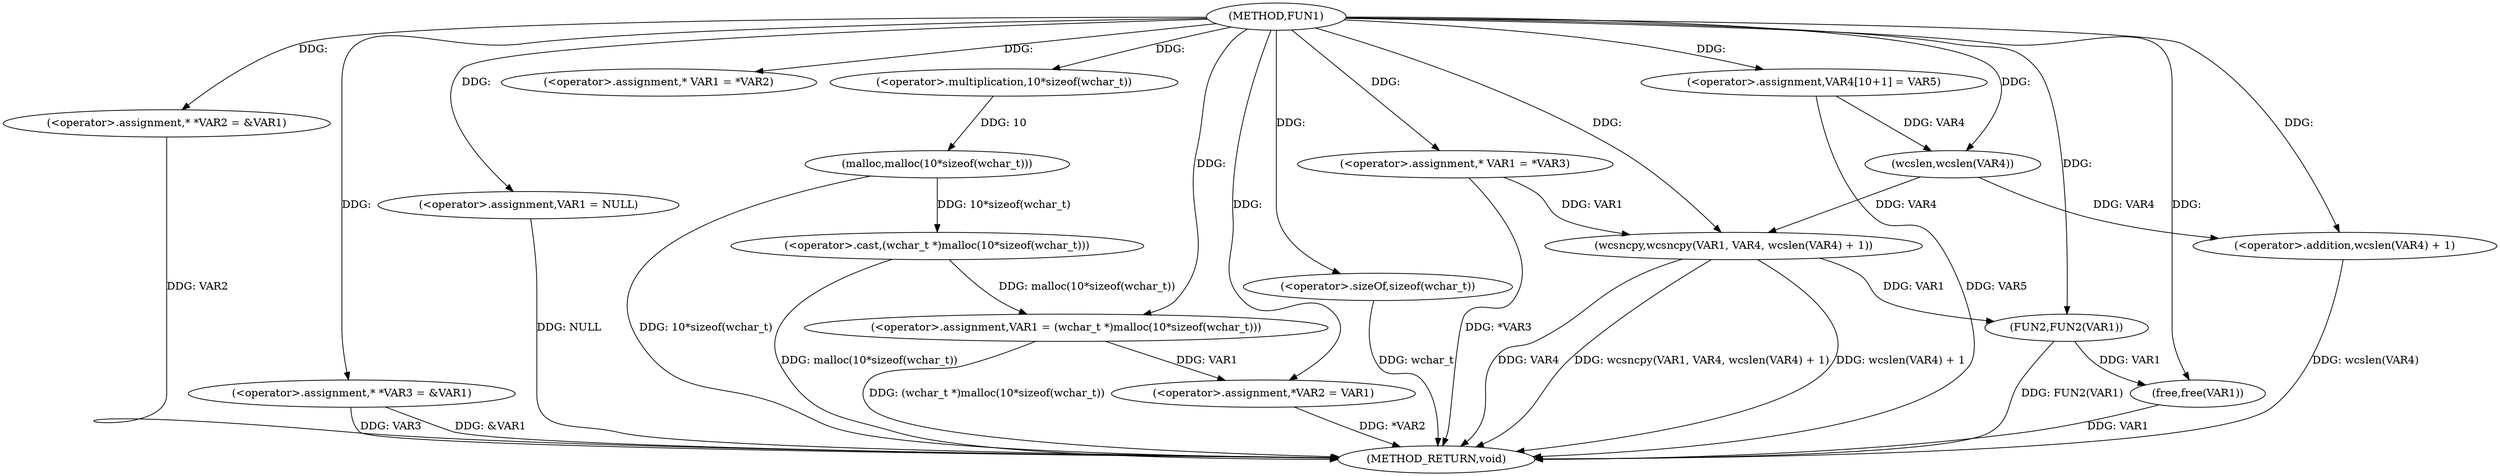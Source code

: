 digraph FUN1 {  
"1000100" [label = "(METHOD,FUN1)" ]
"1000157" [label = "(METHOD_RETURN,void)" ]
"1000104" [label = "(<operator>.assignment,* *VAR2 = &VAR1)" ]
"1000109" [label = "(<operator>.assignment,* *VAR3 = &VAR1)" ]
"1000113" [label = "(<operator>.assignment,VAR1 = NULL)" ]
"1000118" [label = "(<operator>.assignment,* VAR1 = *VAR2)" ]
"1000122" [label = "(<operator>.assignment,VAR1 = (wchar_t *)malloc(10*sizeof(wchar_t)))" ]
"1000124" [label = "(<operator>.cast,(wchar_t *)malloc(10*sizeof(wchar_t)))" ]
"1000126" [label = "(malloc,malloc(10*sizeof(wchar_t)))" ]
"1000127" [label = "(<operator>.multiplication,10*sizeof(wchar_t))" ]
"1000129" [label = "(<operator>.sizeOf,sizeof(wchar_t))" ]
"1000131" [label = "(<operator>.assignment,*VAR2 = VAR1)" ]
"1000137" [label = "(<operator>.assignment,* VAR1 = *VAR3)" ]
"1000143" [label = "(<operator>.assignment,VAR4[10+1] = VAR5)" ]
"1000146" [label = "(wcsncpy,wcsncpy(VAR1, VAR4, wcslen(VAR4) + 1))" ]
"1000149" [label = "(<operator>.addition,wcslen(VAR4) + 1)" ]
"1000150" [label = "(wcslen,wcslen(VAR4))" ]
"1000153" [label = "(FUN2,FUN2(VAR1))" ]
"1000155" [label = "(free,free(VAR1))" ]
  "1000104" -> "1000157"  [ label = "DDG: VAR2"] 
  "1000113" -> "1000157"  [ label = "DDG: NULL"] 
  "1000149" -> "1000157"  [ label = "DDG: wcslen(VAR4)"] 
  "1000155" -> "1000157"  [ label = "DDG: VAR1"] 
  "1000146" -> "1000157"  [ label = "DDG: wcsncpy(VAR1, VAR4, wcslen(VAR4) + 1)"] 
  "1000109" -> "1000157"  [ label = "DDG: &VAR1"] 
  "1000129" -> "1000157"  [ label = "DDG: wchar_t"] 
  "1000124" -> "1000157"  [ label = "DDG: malloc(10*sizeof(wchar_t))"] 
  "1000131" -> "1000157"  [ label = "DDG: *VAR2"] 
  "1000137" -> "1000157"  [ label = "DDG: *VAR3"] 
  "1000146" -> "1000157"  [ label = "DDG: wcslen(VAR4) + 1"] 
  "1000146" -> "1000157"  [ label = "DDG: VAR4"] 
  "1000126" -> "1000157"  [ label = "DDG: 10*sizeof(wchar_t)"] 
  "1000153" -> "1000157"  [ label = "DDG: FUN2(VAR1)"] 
  "1000109" -> "1000157"  [ label = "DDG: VAR3"] 
  "1000143" -> "1000157"  [ label = "DDG: VAR5"] 
  "1000122" -> "1000157"  [ label = "DDG: (wchar_t *)malloc(10*sizeof(wchar_t))"] 
  "1000100" -> "1000104"  [ label = "DDG: "] 
  "1000100" -> "1000109"  [ label = "DDG: "] 
  "1000100" -> "1000113"  [ label = "DDG: "] 
  "1000100" -> "1000118"  [ label = "DDG: "] 
  "1000124" -> "1000122"  [ label = "DDG: malloc(10*sizeof(wchar_t))"] 
  "1000100" -> "1000122"  [ label = "DDG: "] 
  "1000126" -> "1000124"  [ label = "DDG: 10*sizeof(wchar_t)"] 
  "1000127" -> "1000126"  [ label = "DDG: 10"] 
  "1000100" -> "1000127"  [ label = "DDG: "] 
  "1000100" -> "1000129"  [ label = "DDG: "] 
  "1000122" -> "1000131"  [ label = "DDG: VAR1"] 
  "1000100" -> "1000131"  [ label = "DDG: "] 
  "1000100" -> "1000137"  [ label = "DDG: "] 
  "1000100" -> "1000143"  [ label = "DDG: "] 
  "1000137" -> "1000146"  [ label = "DDG: VAR1"] 
  "1000100" -> "1000146"  [ label = "DDG: "] 
  "1000150" -> "1000146"  [ label = "DDG: VAR4"] 
  "1000150" -> "1000149"  [ label = "DDG: VAR4"] 
  "1000143" -> "1000150"  [ label = "DDG: VAR4"] 
  "1000100" -> "1000150"  [ label = "DDG: "] 
  "1000100" -> "1000149"  [ label = "DDG: "] 
  "1000146" -> "1000153"  [ label = "DDG: VAR1"] 
  "1000100" -> "1000153"  [ label = "DDG: "] 
  "1000153" -> "1000155"  [ label = "DDG: VAR1"] 
  "1000100" -> "1000155"  [ label = "DDG: "] 
}
